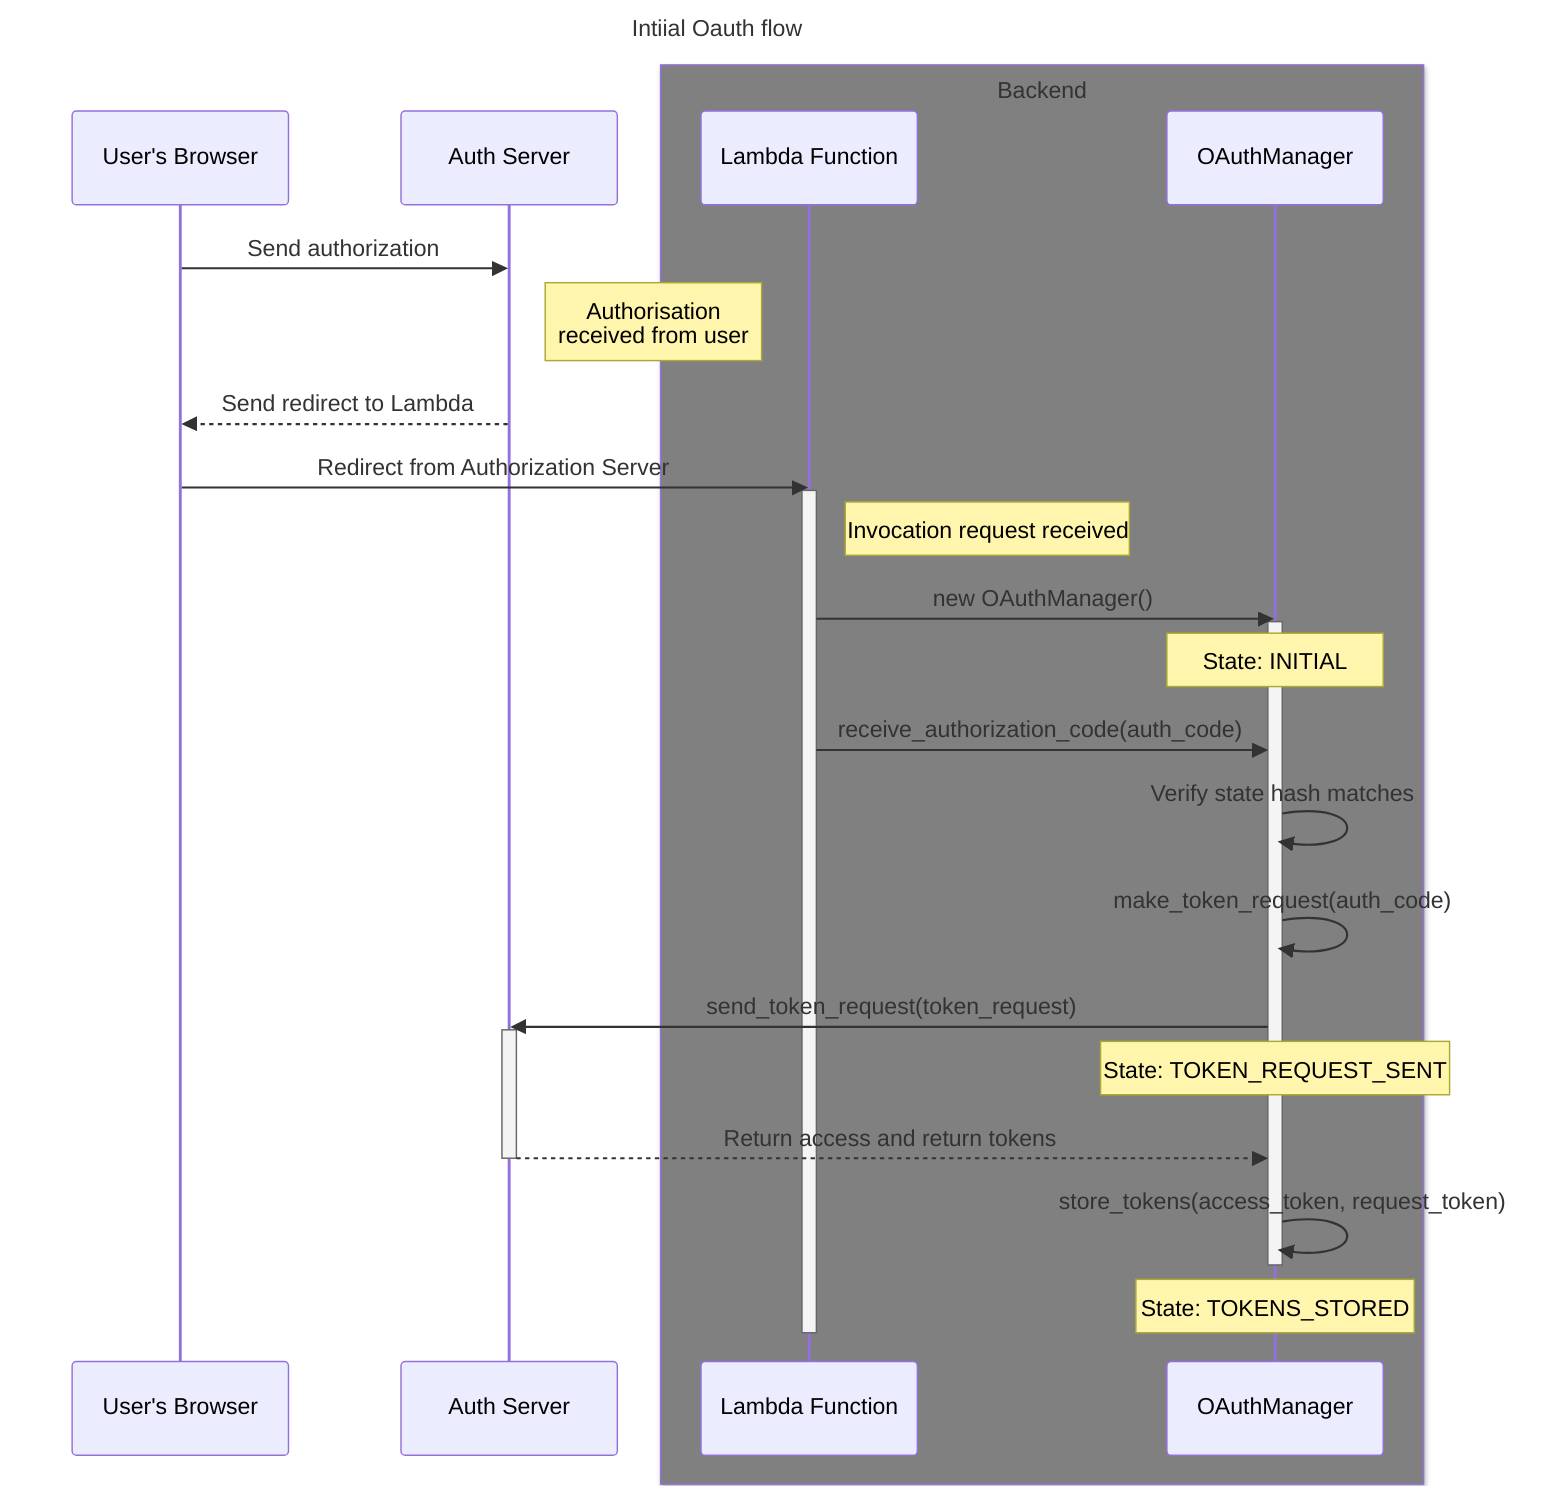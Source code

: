 ---
title: Intiial Oauth flow
---

sequenceDiagram
    participant Browser as User's Browser
    participant Auth as Auth Server
    participant Lambda as Lambda Function
    participant OM as OAuthManager



    box gray Backend
    participant Lambda
    participant OM
    end

    Browser->>Auth: Send authorization
    note right of Auth: Authorisation <br> received from user
    Auth-->>Browser: Send redirect to Lambda
    Browser->>Lambda: Redirect from Authorization Server
    activate Lambda
    note right of Lambda: Invocation request received
    Lambda->>OM: new OAuthManager()
    activate OM
    note over OM: State: INITIAL
    Lambda->>OM: receive_authorization_code(auth_code)
    OM->>OM: Verify state hash matches
    OM->>OM: make_token_request(auth_code)
    OM->>Auth: send_token_request(token_request)
    activate Auth
    note over OM: State: TOKEN_REQUEST_SENT
    Auth-->>OM: Return access and return tokens
    deactivate Auth

    OM->>OM: store_tokens(access_token, request_token)
    deactivate OM
    note over OM: State: TOKENS_STORED

    deactivate Lambda